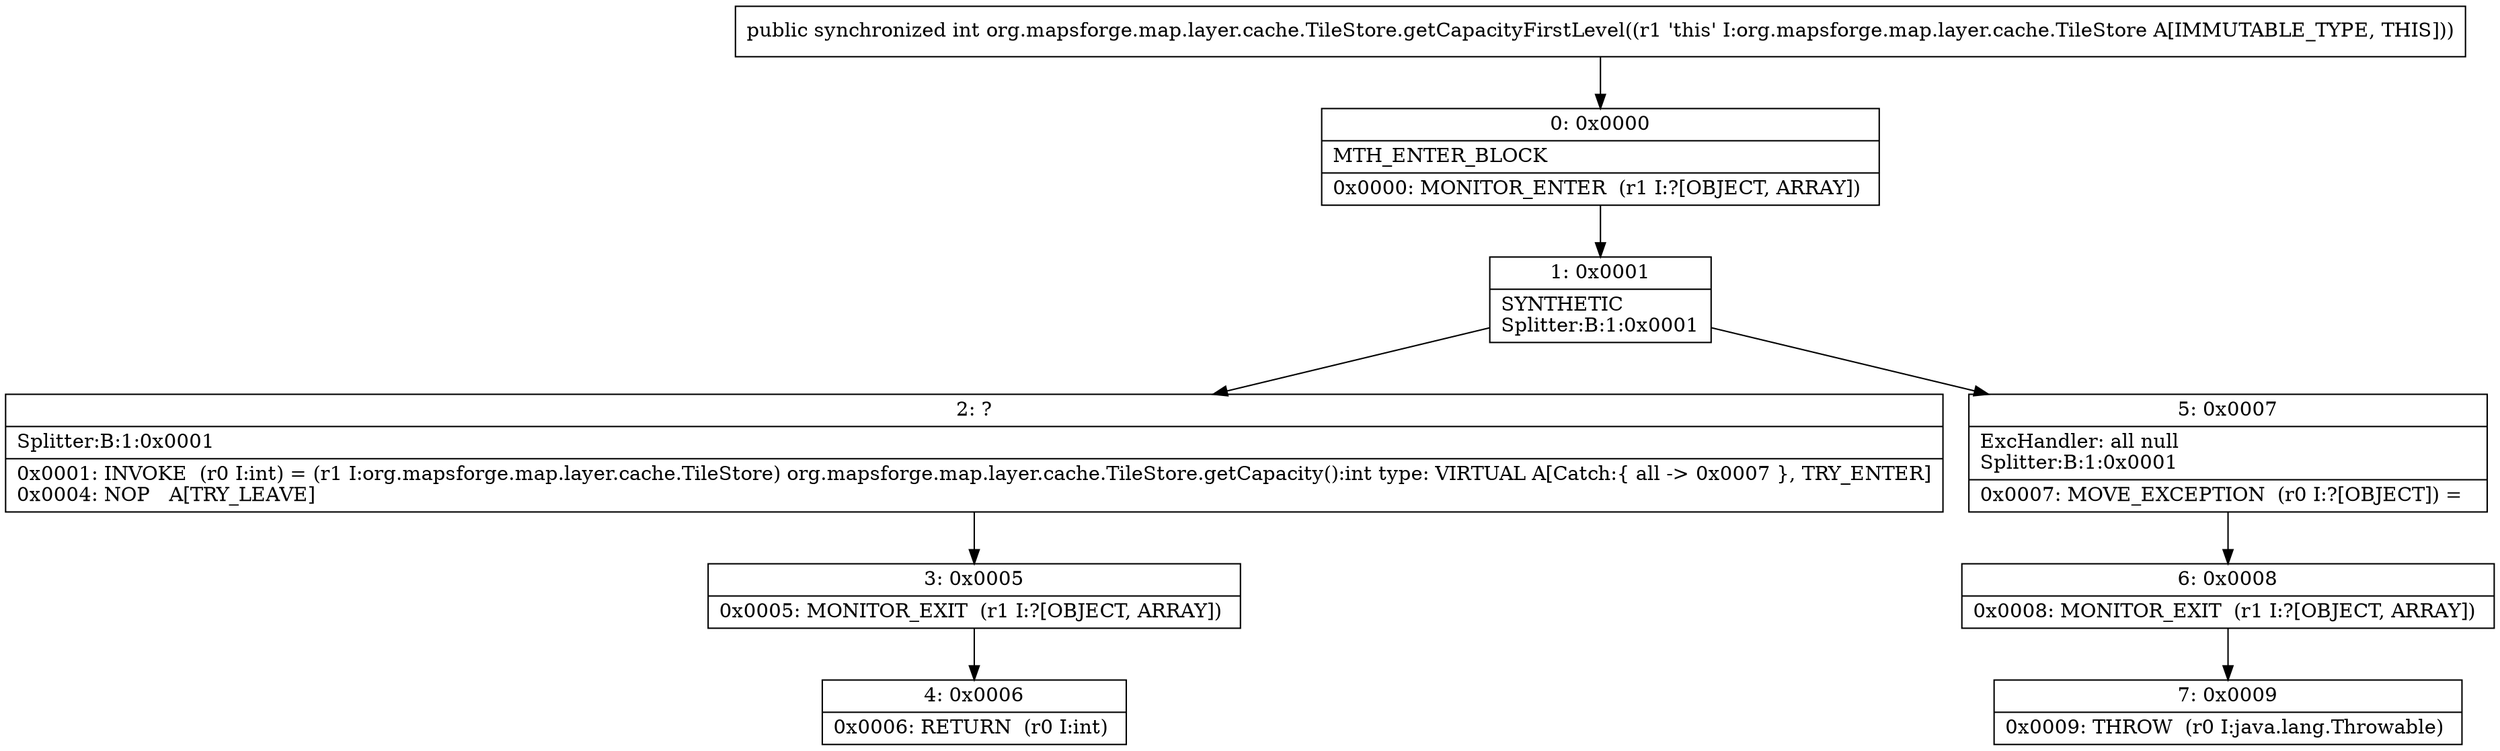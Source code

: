 digraph "CFG fororg.mapsforge.map.layer.cache.TileStore.getCapacityFirstLevel()I" {
Node_0 [shape=record,label="{0\:\ 0x0000|MTH_ENTER_BLOCK\l|0x0000: MONITOR_ENTER  (r1 I:?[OBJECT, ARRAY]) \l}"];
Node_1 [shape=record,label="{1\:\ 0x0001|SYNTHETIC\lSplitter:B:1:0x0001\l}"];
Node_2 [shape=record,label="{2\:\ ?|Splitter:B:1:0x0001\l|0x0001: INVOKE  (r0 I:int) = (r1 I:org.mapsforge.map.layer.cache.TileStore) org.mapsforge.map.layer.cache.TileStore.getCapacity():int type: VIRTUAL A[Catch:\{ all \-\> 0x0007 \}, TRY_ENTER]\l0x0004: NOP   A[TRY_LEAVE]\l}"];
Node_3 [shape=record,label="{3\:\ 0x0005|0x0005: MONITOR_EXIT  (r1 I:?[OBJECT, ARRAY]) \l}"];
Node_4 [shape=record,label="{4\:\ 0x0006|0x0006: RETURN  (r0 I:int) \l}"];
Node_5 [shape=record,label="{5\:\ 0x0007|ExcHandler: all null\lSplitter:B:1:0x0001\l|0x0007: MOVE_EXCEPTION  (r0 I:?[OBJECT]) =  \l}"];
Node_6 [shape=record,label="{6\:\ 0x0008|0x0008: MONITOR_EXIT  (r1 I:?[OBJECT, ARRAY]) \l}"];
Node_7 [shape=record,label="{7\:\ 0x0009|0x0009: THROW  (r0 I:java.lang.Throwable) \l}"];
MethodNode[shape=record,label="{public synchronized int org.mapsforge.map.layer.cache.TileStore.getCapacityFirstLevel((r1 'this' I:org.mapsforge.map.layer.cache.TileStore A[IMMUTABLE_TYPE, THIS])) }"];
MethodNode -> Node_0;
Node_0 -> Node_1;
Node_1 -> Node_2;
Node_1 -> Node_5;
Node_2 -> Node_3;
Node_3 -> Node_4;
Node_5 -> Node_6;
Node_6 -> Node_7;
}

